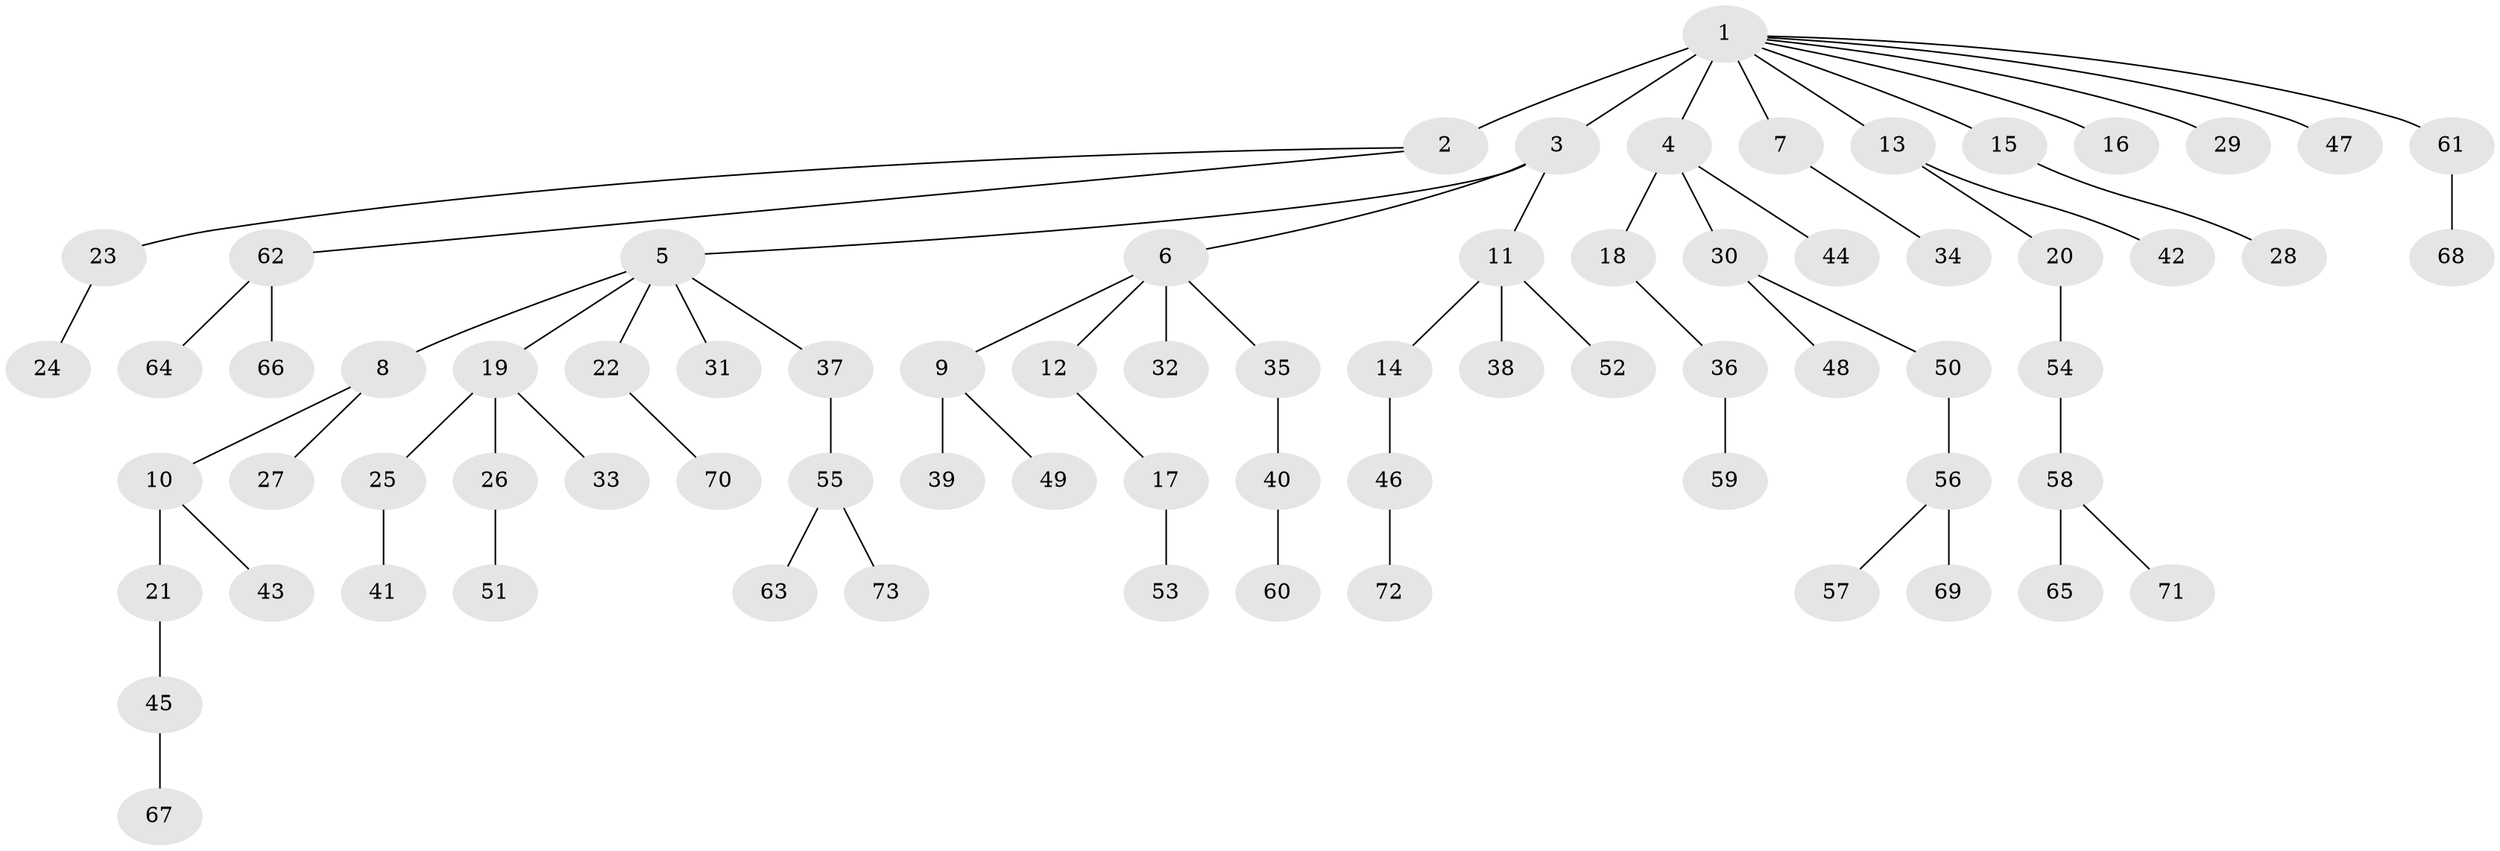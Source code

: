 // original degree distribution, {6: 0.020689655172413793, 8: 0.006896551724137931, 3: 0.13793103448275862, 7: 0.006896551724137931, 2: 0.2896551724137931, 5: 0.020689655172413793, 4: 0.04827586206896552, 1: 0.4689655172413793}
// Generated by graph-tools (version 1.1) at 2025/37/03/09/25 02:37:04]
// undirected, 73 vertices, 72 edges
graph export_dot {
graph [start="1"]
  node [color=gray90,style=filled];
  1;
  2;
  3;
  4;
  5;
  6;
  7;
  8;
  9;
  10;
  11;
  12;
  13;
  14;
  15;
  16;
  17;
  18;
  19;
  20;
  21;
  22;
  23;
  24;
  25;
  26;
  27;
  28;
  29;
  30;
  31;
  32;
  33;
  34;
  35;
  36;
  37;
  38;
  39;
  40;
  41;
  42;
  43;
  44;
  45;
  46;
  47;
  48;
  49;
  50;
  51;
  52;
  53;
  54;
  55;
  56;
  57;
  58;
  59;
  60;
  61;
  62;
  63;
  64;
  65;
  66;
  67;
  68;
  69;
  70;
  71;
  72;
  73;
  1 -- 2 [weight=5.0];
  1 -- 3 [weight=1.0];
  1 -- 4 [weight=1.0];
  1 -- 7 [weight=1.0];
  1 -- 13 [weight=1.0];
  1 -- 15 [weight=1.0];
  1 -- 16 [weight=1.0];
  1 -- 29 [weight=1.0];
  1 -- 47 [weight=1.0];
  1 -- 61 [weight=1.0];
  2 -- 23 [weight=1.0];
  2 -- 62 [weight=1.0];
  3 -- 5 [weight=1.0];
  3 -- 6 [weight=1.0];
  3 -- 11 [weight=1.0];
  4 -- 18 [weight=1.0];
  4 -- 30 [weight=1.0];
  4 -- 44 [weight=1.0];
  5 -- 8 [weight=1.0];
  5 -- 19 [weight=1.0];
  5 -- 22 [weight=1.0];
  5 -- 31 [weight=1.0];
  5 -- 37 [weight=1.0];
  6 -- 9 [weight=1.0];
  6 -- 12 [weight=1.0];
  6 -- 32 [weight=1.0];
  6 -- 35 [weight=1.0];
  7 -- 34 [weight=1.0];
  8 -- 10 [weight=1.0];
  8 -- 27 [weight=1.0];
  9 -- 39 [weight=1.0];
  9 -- 49 [weight=1.0];
  10 -- 21 [weight=3.0];
  10 -- 43 [weight=1.0];
  11 -- 14 [weight=1.0];
  11 -- 38 [weight=1.0];
  11 -- 52 [weight=1.0];
  12 -- 17 [weight=1.0];
  13 -- 20 [weight=1.0];
  13 -- 42 [weight=1.0];
  14 -- 46 [weight=1.0];
  15 -- 28 [weight=1.0];
  17 -- 53 [weight=1.0];
  18 -- 36 [weight=1.0];
  19 -- 25 [weight=1.0];
  19 -- 26 [weight=1.0];
  19 -- 33 [weight=1.0];
  20 -- 54 [weight=1.0];
  21 -- 45 [weight=1.0];
  22 -- 70 [weight=1.0];
  23 -- 24 [weight=1.0];
  25 -- 41 [weight=1.0];
  26 -- 51 [weight=1.0];
  30 -- 48 [weight=1.0];
  30 -- 50 [weight=1.0];
  35 -- 40 [weight=1.0];
  36 -- 59 [weight=1.0];
  37 -- 55 [weight=1.0];
  40 -- 60 [weight=1.0];
  45 -- 67 [weight=1.0];
  46 -- 72 [weight=1.0];
  50 -- 56 [weight=1.0];
  54 -- 58 [weight=1.0];
  55 -- 63 [weight=1.0];
  55 -- 73 [weight=1.0];
  56 -- 57 [weight=1.0];
  56 -- 69 [weight=1.0];
  58 -- 65 [weight=1.0];
  58 -- 71 [weight=1.0];
  61 -- 68 [weight=1.0];
  62 -- 64 [weight=1.0];
  62 -- 66 [weight=1.0];
}
